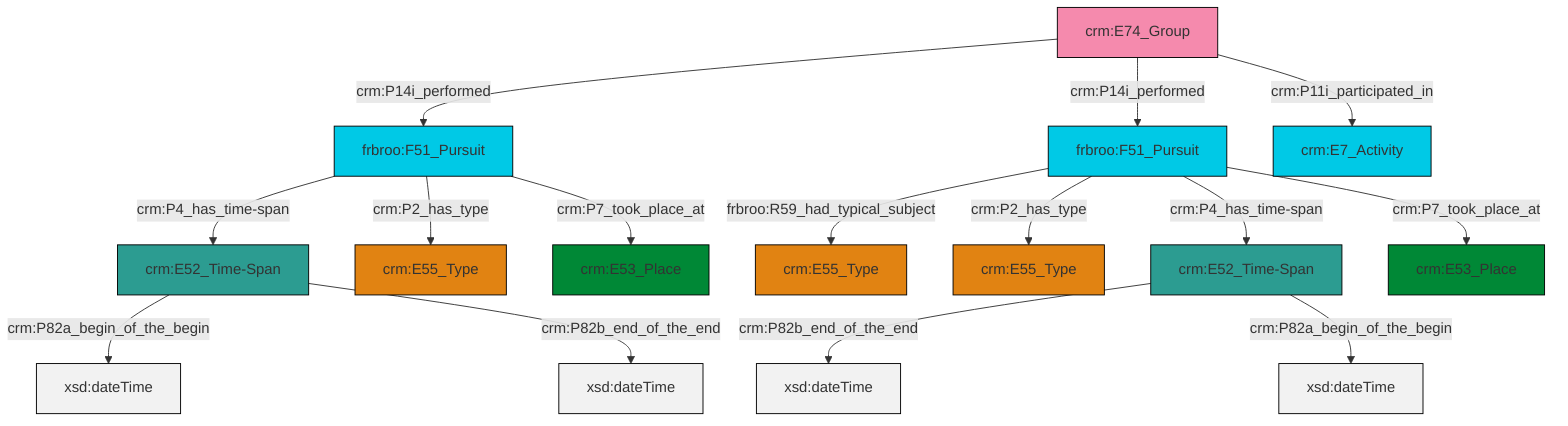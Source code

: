 graph TD
classDef Literal fill:#f2f2f2,stroke:#000000;
classDef CRM_Entity fill:#FFFFFF,stroke:#000000;
classDef Temporal_Entity fill:#00C9E6, stroke:#000000;
classDef Type fill:#E18312, stroke:#000000;
classDef Time-Span fill:#2C9C91, stroke:#000000;
classDef Appellation fill:#FFEB7F, stroke:#000000;
classDef Place fill:#008836, stroke:#000000;
classDef Persistent_Item fill:#B266B2, stroke:#000000;
classDef Conceptual_Object fill:#FFD700, stroke:#000000;
classDef Physical_Thing fill:#D2B48C, stroke:#000000;
classDef Actor fill:#f58aad, stroke:#000000;
classDef PC_Classes fill:#4ce600, stroke:#000000;
classDef Multi fill:#cccccc,stroke:#000000;

4["crm:E52_Time-Span"]:::Time-Span -->|crm:P82b_end_of_the_end| 5[xsd:dateTime]:::Literal
6["crm:E52_Time-Span"]:::Time-Span -->|crm:P82a_begin_of_the_begin| 7[xsd:dateTime]:::Literal
9["frbroo:F51_Pursuit"]:::Temporal_Entity -->|frbroo:R59_had_typical_subject| 2["crm:E55_Type"]:::Type
10["frbroo:F51_Pursuit"]:::Temporal_Entity -->|crm:P4_has_time-span| 6["crm:E52_Time-Span"]:::Time-Span
16["crm:E74_Group"]:::Actor -->|crm:P14i_performed| 10["frbroo:F51_Pursuit"]:::Temporal_Entity
10["frbroo:F51_Pursuit"]:::Temporal_Entity -->|crm:P2_has_type| 14["crm:E55_Type"]:::Type
10["frbroo:F51_Pursuit"]:::Temporal_Entity -->|crm:P7_took_place_at| 0["crm:E53_Place"]:::Place
9["frbroo:F51_Pursuit"]:::Temporal_Entity -->|crm:P2_has_type| 11["crm:E55_Type"]:::Type
9["frbroo:F51_Pursuit"]:::Temporal_Entity -->|crm:P4_has_time-span| 4["crm:E52_Time-Span"]:::Time-Span
6["crm:E52_Time-Span"]:::Time-Span -->|crm:P82b_end_of_the_end| 23[xsd:dateTime]:::Literal
4["crm:E52_Time-Span"]:::Time-Span -->|crm:P82a_begin_of_the_begin| 25[xsd:dateTime]:::Literal
16["crm:E74_Group"]:::Actor -->|crm:P14i_performed| 9["frbroo:F51_Pursuit"]:::Temporal_Entity
16["crm:E74_Group"]:::Actor -->|crm:P11i_participated_in| 21["crm:E7_Activity"]:::Temporal_Entity
9["frbroo:F51_Pursuit"]:::Temporal_Entity -->|crm:P7_took_place_at| 18["crm:E53_Place"]:::Place